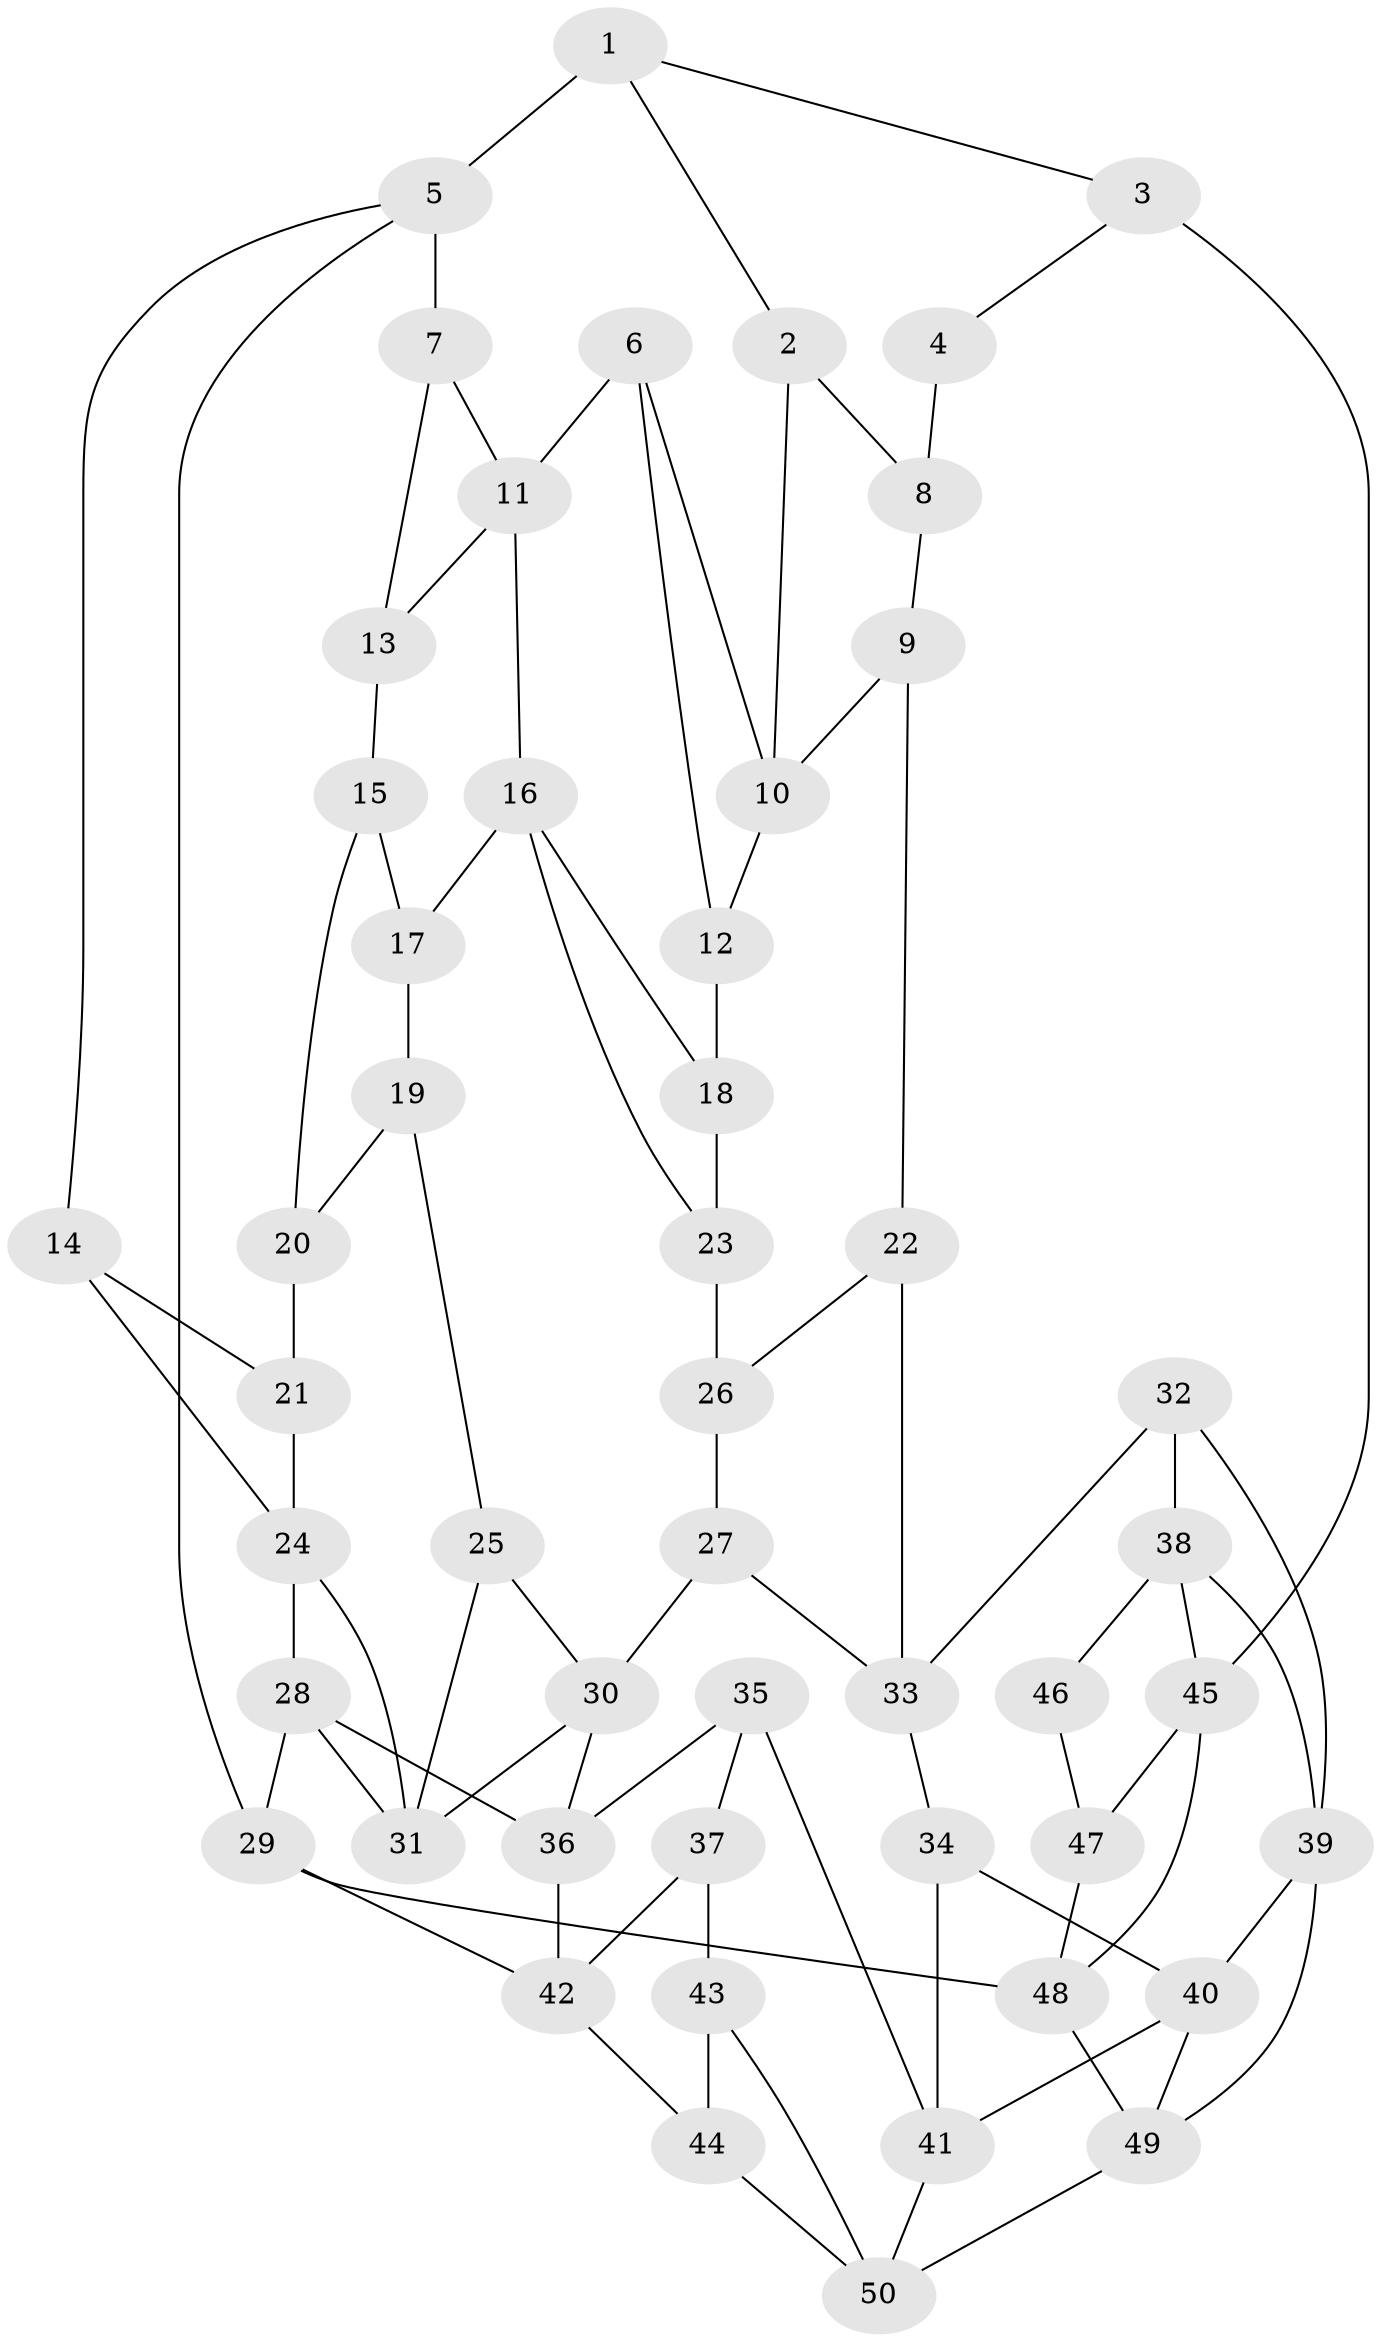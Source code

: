 // original degree distribution, {3: 0.024390243902439025, 4: 0.2682926829268293, 5: 0.4878048780487805, 6: 0.21951219512195122}
// Generated by graph-tools (version 1.1) at 2025/38/03/04/25 23:38:31]
// undirected, 50 vertices, 84 edges
graph export_dot {
  node [color=gray90,style=filled];
  1;
  2;
  3;
  4;
  5;
  6;
  7;
  8;
  9;
  10;
  11;
  12;
  13;
  14;
  15;
  16;
  17;
  18;
  19;
  20;
  21;
  22;
  23;
  24;
  25;
  26;
  27;
  28;
  29;
  30;
  31;
  32;
  33;
  34;
  35;
  36;
  37;
  38;
  39;
  40;
  41;
  42;
  43;
  44;
  45;
  46;
  47;
  48;
  49;
  50;
  1 -- 2 [weight=1.0];
  1 -- 3 [weight=1.0];
  1 -- 5 [weight=2.0];
  2 -- 8 [weight=1.0];
  2 -- 10 [weight=1.0];
  3 -- 4 [weight=1.0];
  3 -- 45 [weight=2.0];
  4 -- 8 [weight=2.0];
  5 -- 7 [weight=1.0];
  5 -- 14 [weight=1.0];
  5 -- 29 [weight=1.0];
  6 -- 10 [weight=1.0];
  6 -- 11 [weight=1.0];
  6 -- 12 [weight=1.0];
  7 -- 11 [weight=1.0];
  7 -- 13 [weight=1.0];
  8 -- 9 [weight=1.0];
  9 -- 10 [weight=1.0];
  9 -- 22 [weight=1.0];
  10 -- 12 [weight=1.0];
  11 -- 13 [weight=1.0];
  11 -- 16 [weight=1.0];
  12 -- 18 [weight=2.0];
  13 -- 15 [weight=2.0];
  14 -- 21 [weight=1.0];
  14 -- 24 [weight=1.0];
  15 -- 17 [weight=1.0];
  15 -- 20 [weight=1.0];
  16 -- 17 [weight=1.0];
  16 -- 18 [weight=1.0];
  16 -- 23 [weight=1.0];
  17 -- 19 [weight=1.0];
  18 -- 23 [weight=1.0];
  19 -- 20 [weight=1.0];
  19 -- 25 [weight=1.0];
  20 -- 21 [weight=2.0];
  21 -- 24 [weight=1.0];
  22 -- 26 [weight=1.0];
  22 -- 33 [weight=1.0];
  23 -- 26 [weight=2.0];
  24 -- 28 [weight=1.0];
  24 -- 31 [weight=1.0];
  25 -- 30 [weight=1.0];
  25 -- 31 [weight=1.0];
  26 -- 27 [weight=1.0];
  27 -- 30 [weight=1.0];
  27 -- 33 [weight=1.0];
  28 -- 29 [weight=1.0];
  28 -- 31 [weight=1.0];
  28 -- 36 [weight=1.0];
  29 -- 42 [weight=1.0];
  29 -- 48 [weight=1.0];
  30 -- 31 [weight=1.0];
  30 -- 36 [weight=1.0];
  32 -- 33 [weight=1.0];
  32 -- 38 [weight=1.0];
  32 -- 39 [weight=1.0];
  33 -- 34 [weight=1.0];
  34 -- 40 [weight=1.0];
  34 -- 41 [weight=1.0];
  35 -- 36 [weight=1.0];
  35 -- 37 [weight=1.0];
  35 -- 41 [weight=1.0];
  36 -- 42 [weight=1.0];
  37 -- 42 [weight=1.0];
  37 -- 43 [weight=2.0];
  38 -- 39 [weight=1.0];
  38 -- 45 [weight=1.0];
  38 -- 46 [weight=1.0];
  39 -- 40 [weight=1.0];
  39 -- 49 [weight=1.0];
  40 -- 41 [weight=1.0];
  40 -- 49 [weight=1.0];
  41 -- 50 [weight=1.0];
  42 -- 44 [weight=1.0];
  43 -- 44 [weight=1.0];
  43 -- 50 [weight=1.0];
  44 -- 50 [weight=1.0];
  45 -- 47 [weight=1.0];
  45 -- 48 [weight=1.0];
  46 -- 47 [weight=2.0];
  47 -- 48 [weight=1.0];
  48 -- 49 [weight=1.0];
  49 -- 50 [weight=1.0];
}
